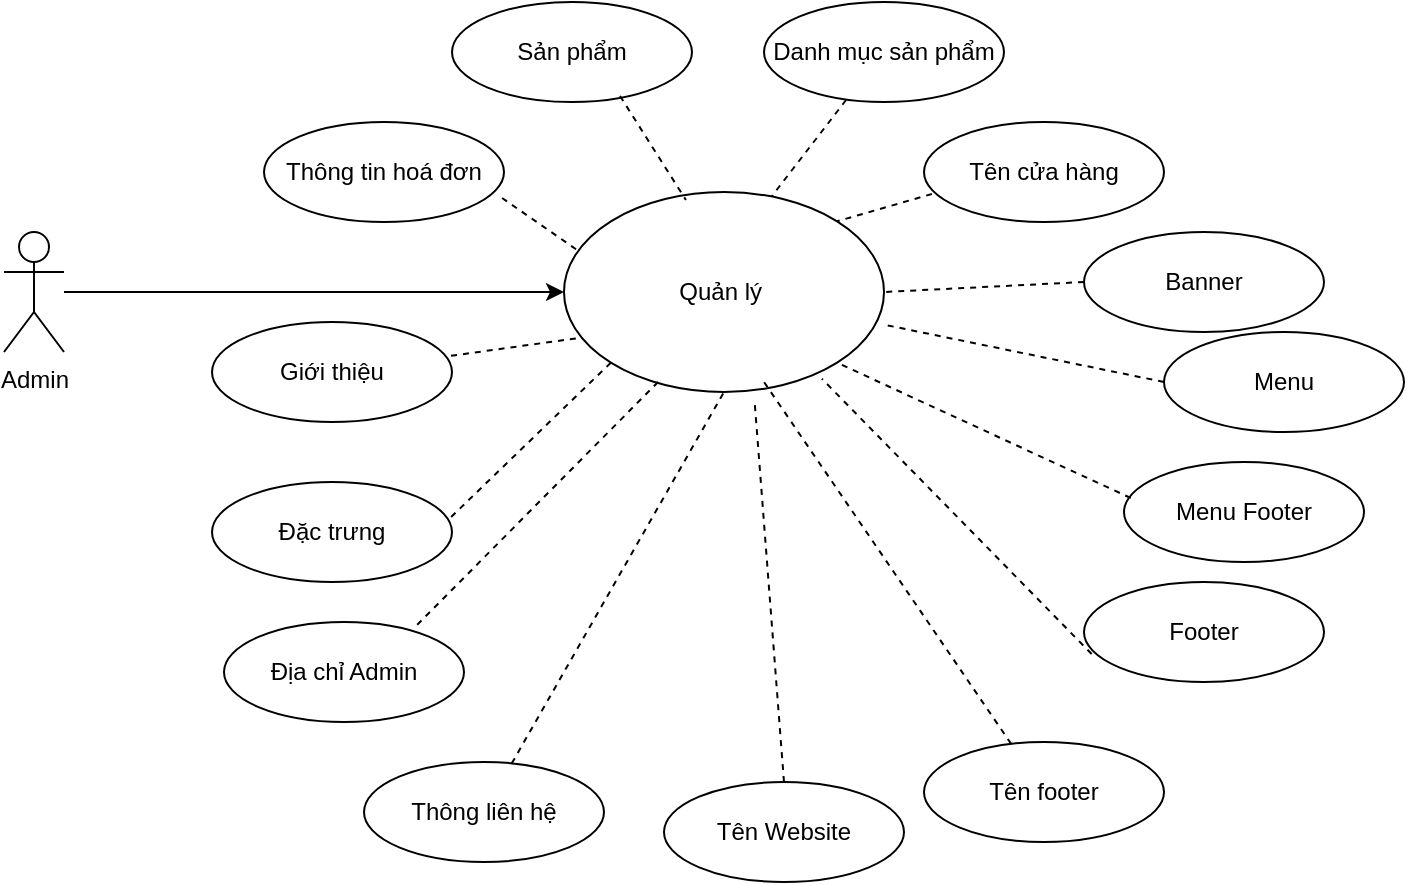 <mxfile version="22.1.21" type="device">
  <diagram id="C5RBs43oDa-KdzZeNtuy" name="Page-1">
    <mxGraphModel dx="1478" dy="766" grid="1" gridSize="10" guides="1" tooltips="1" connect="1" arrows="1" fold="1" page="1" pageScale="1" pageWidth="827" pageHeight="1169" math="0" shadow="0">
      <root>
        <mxCell id="WIyWlLk6GJQsqaUBKTNV-0" />
        <mxCell id="WIyWlLk6GJQsqaUBKTNV-1" parent="WIyWlLk6GJQsqaUBKTNV-0" />
        <mxCell id="Q4sOaQklLkpfDrS4APR7-26" style="edgeStyle=orthogonalEdgeStyle;rounded=0;orthogonalLoop=1;jettySize=auto;html=1;entryX=0;entryY=0.5;entryDx=0;entryDy=0;" parent="WIyWlLk6GJQsqaUBKTNV-1" source="y5p5e7FOgnwsol_OTvTh-0" target="y5p5e7FOgnwsol_OTvTh-13" edge="1">
          <mxGeometry relative="1" as="geometry" />
        </mxCell>
        <mxCell id="y5p5e7FOgnwsol_OTvTh-0" value="Admin" style="shape=umlActor;verticalLabelPosition=bottom;verticalAlign=top;html=1;outlineConnect=0;" parent="WIyWlLk6GJQsqaUBKTNV-1" vertex="1">
          <mxGeometry x="-50" y="185" width="30" height="60" as="geometry" />
        </mxCell>
        <mxCell id="y5p5e7FOgnwsol_OTvTh-1" value="Sản phẩm" style="ellipse;whiteSpace=wrap;html=1;" parent="WIyWlLk6GJQsqaUBKTNV-1" vertex="1">
          <mxGeometry x="174" y="70" width="120" height="50" as="geometry" />
        </mxCell>
        <mxCell id="y5p5e7FOgnwsol_OTvTh-2" value="Đặc trưng" style="ellipse;whiteSpace=wrap;html=1;" parent="WIyWlLk6GJQsqaUBKTNV-1" vertex="1">
          <mxGeometry x="54" y="310" width="120" height="50" as="geometry" />
        </mxCell>
        <mxCell id="y5p5e7FOgnwsol_OTvTh-3" value="Thông tin hoá đơn" style="ellipse;whiteSpace=wrap;html=1;" parent="WIyWlLk6GJQsqaUBKTNV-1" vertex="1">
          <mxGeometry x="80" y="130" width="120" height="50" as="geometry" />
        </mxCell>
        <mxCell id="y5p5e7FOgnwsol_OTvTh-10" value="Danh mục sản phẩm" style="ellipse;whiteSpace=wrap;html=1;" parent="WIyWlLk6GJQsqaUBKTNV-1" vertex="1">
          <mxGeometry x="330" y="70" width="120" height="50" as="geometry" />
        </mxCell>
        <mxCell id="y5p5e7FOgnwsol_OTvTh-11" value="Địa chỉ Admin" style="ellipse;whiteSpace=wrap;html=1;" parent="WIyWlLk6GJQsqaUBKTNV-1" vertex="1">
          <mxGeometry x="60" y="380" width="120" height="50" as="geometry" />
        </mxCell>
        <mxCell id="y5p5e7FOgnwsol_OTvTh-12" value="Thông liên hệ" style="ellipse;whiteSpace=wrap;html=1;" parent="WIyWlLk6GJQsqaUBKTNV-1" vertex="1">
          <mxGeometry x="130" y="450" width="120" height="50" as="geometry" />
        </mxCell>
        <mxCell id="y5p5e7FOgnwsol_OTvTh-13" value="Quản lý&amp;nbsp;" style="ellipse;whiteSpace=wrap;html=1;" parent="WIyWlLk6GJQsqaUBKTNV-1" vertex="1">
          <mxGeometry x="230" y="165" width="160" height="100" as="geometry" />
        </mxCell>
        <mxCell id="Q4sOaQklLkpfDrS4APR7-0" value="Banner" style="ellipse;whiteSpace=wrap;html=1;" parent="WIyWlLk6GJQsqaUBKTNV-1" vertex="1">
          <mxGeometry x="490" y="185" width="120" height="50" as="geometry" />
        </mxCell>
        <mxCell id="Q4sOaQklLkpfDrS4APR7-1" value="Tên cửa hàng" style="ellipse;whiteSpace=wrap;html=1;" parent="WIyWlLk6GJQsqaUBKTNV-1" vertex="1">
          <mxGeometry x="410" y="130" width="120" height="50" as="geometry" />
        </mxCell>
        <mxCell id="Q4sOaQklLkpfDrS4APR7-3" value="Tên footer" style="ellipse;whiteSpace=wrap;html=1;" parent="WIyWlLk6GJQsqaUBKTNV-1" vertex="1">
          <mxGeometry x="410" y="440" width="120" height="50" as="geometry" />
        </mxCell>
        <mxCell id="Q4sOaQklLkpfDrS4APR7-16" value="" style="endArrow=none;dashed=1;html=1;rounded=0;entryX=0.5;entryY=1;entryDx=0;entryDy=0;" parent="WIyWlLk6GJQsqaUBKTNV-1" source="y5p5e7FOgnwsol_OTvTh-12" target="y5p5e7FOgnwsol_OTvTh-13" edge="1">
          <mxGeometry width="50" height="50" relative="1" as="geometry">
            <mxPoint x="390" y="260" as="sourcePoint" />
            <mxPoint x="440" y="210" as="targetPoint" />
          </mxGeometry>
        </mxCell>
        <mxCell id="Q4sOaQklLkpfDrS4APR7-17" value="" style="endArrow=none;dashed=1;html=1;rounded=0;entryX=1;entryY=0.5;entryDx=0;entryDy=0;exitX=0;exitY=0.5;exitDx=0;exitDy=0;" parent="WIyWlLk6GJQsqaUBKTNV-1" source="Q4sOaQklLkpfDrS4APR7-0" target="y5p5e7FOgnwsol_OTvTh-13" edge="1">
          <mxGeometry width="50" height="50" relative="1" as="geometry">
            <mxPoint x="322" y="347" as="sourcePoint" />
            <mxPoint x="320" y="275" as="targetPoint" />
          </mxGeometry>
        </mxCell>
        <mxCell id="Q4sOaQklLkpfDrS4APR7-18" value="" style="endArrow=none;dashed=1;html=1;rounded=0;entryX=1;entryY=0;entryDx=0;entryDy=0;exitX=0.033;exitY=0.72;exitDx=0;exitDy=0;exitPerimeter=0;" parent="WIyWlLk6GJQsqaUBKTNV-1" source="Q4sOaQklLkpfDrS4APR7-1" target="y5p5e7FOgnwsol_OTvTh-13" edge="1">
          <mxGeometry width="50" height="50" relative="1" as="geometry">
            <mxPoint x="332" y="357" as="sourcePoint" />
            <mxPoint x="330" y="285" as="targetPoint" />
          </mxGeometry>
        </mxCell>
        <mxCell id="Q4sOaQklLkpfDrS4APR7-19" value="" style="endArrow=none;dashed=1;html=1;rounded=0;entryX=0.65;entryY=0.02;entryDx=0;entryDy=0;exitX=0.342;exitY=0.98;exitDx=0;exitDy=0;entryPerimeter=0;exitPerimeter=0;" parent="WIyWlLk6GJQsqaUBKTNV-1" source="y5p5e7FOgnwsol_OTvTh-10" target="y5p5e7FOgnwsol_OTvTh-13" edge="1">
          <mxGeometry width="50" height="50" relative="1" as="geometry">
            <mxPoint x="342" y="367" as="sourcePoint" />
            <mxPoint x="340" y="295" as="targetPoint" />
          </mxGeometry>
        </mxCell>
        <mxCell id="Q4sOaQklLkpfDrS4APR7-20" value="" style="endArrow=none;dashed=1;html=1;rounded=0;entryX=0.381;entryY=0.04;entryDx=0;entryDy=0;exitX=0.7;exitY=0.94;exitDx=0;exitDy=0;entryPerimeter=0;exitPerimeter=0;" parent="WIyWlLk6GJQsqaUBKTNV-1" source="y5p5e7FOgnwsol_OTvTh-1" target="y5p5e7FOgnwsol_OTvTh-13" edge="1">
          <mxGeometry width="50" height="50" relative="1" as="geometry">
            <mxPoint x="352" y="377" as="sourcePoint" />
            <mxPoint x="350" y="305" as="targetPoint" />
          </mxGeometry>
        </mxCell>
        <mxCell id="Q4sOaQklLkpfDrS4APR7-21" value="" style="endArrow=none;dashed=1;html=1;rounded=0;entryX=0.05;entryY=0.3;entryDx=0;entryDy=0;exitX=0.992;exitY=0.76;exitDx=0;exitDy=0;entryPerimeter=0;exitPerimeter=0;" parent="WIyWlLk6GJQsqaUBKTNV-1" source="y5p5e7FOgnwsol_OTvTh-3" target="y5p5e7FOgnwsol_OTvTh-13" edge="1">
          <mxGeometry width="50" height="50" relative="1" as="geometry">
            <mxPoint x="362" y="387" as="sourcePoint" />
            <mxPoint x="360" y="315" as="targetPoint" />
          </mxGeometry>
        </mxCell>
        <mxCell id="Q4sOaQklLkpfDrS4APR7-22" value="" style="endArrow=none;dashed=1;html=1;rounded=0;entryX=0.992;entryY=0.36;entryDx=0;entryDy=0;exitX=0;exitY=1;exitDx=0;exitDy=0;entryPerimeter=0;" parent="WIyWlLk6GJQsqaUBKTNV-1" source="y5p5e7FOgnwsol_OTvTh-13" target="y5p5e7FOgnwsol_OTvTh-2" edge="1">
          <mxGeometry width="50" height="50" relative="1" as="geometry">
            <mxPoint x="372" y="397" as="sourcePoint" />
            <mxPoint x="370" y="325" as="targetPoint" />
          </mxGeometry>
        </mxCell>
        <mxCell id="Q4sOaQklLkpfDrS4APR7-23" value="" style="endArrow=none;dashed=1;html=1;rounded=0;entryX=0.792;entryY=0.06;entryDx=0;entryDy=0;exitX=0.294;exitY=0.95;exitDx=0;exitDy=0;entryPerimeter=0;exitPerimeter=0;" parent="WIyWlLk6GJQsqaUBKTNV-1" source="y5p5e7FOgnwsol_OTvTh-13" target="y5p5e7FOgnwsol_OTvTh-11" edge="1">
          <mxGeometry width="50" height="50" relative="1" as="geometry">
            <mxPoint x="382" y="407" as="sourcePoint" />
            <mxPoint x="380" y="335" as="targetPoint" />
          </mxGeometry>
        </mxCell>
        <mxCell id="6jv_wTgtdW9Bguz4XcWG-0" value="Footer" style="ellipse;whiteSpace=wrap;html=1;" parent="WIyWlLk6GJQsqaUBKTNV-1" vertex="1">
          <mxGeometry x="490" y="360" width="120" height="50" as="geometry" />
        </mxCell>
        <mxCell id="6jv_wTgtdW9Bguz4XcWG-1" value="Menu Footer" style="ellipse;whiteSpace=wrap;html=1;" parent="WIyWlLk6GJQsqaUBKTNV-1" vertex="1">
          <mxGeometry x="510" y="300" width="120" height="50" as="geometry" />
        </mxCell>
        <mxCell id="6jv_wTgtdW9Bguz4XcWG-2" value="" style="endArrow=none;dashed=1;html=1;rounded=0;entryX=0.806;entryY=0.934;entryDx=0;entryDy=0;exitX=0.032;exitY=0.72;exitDx=0;exitDy=0;entryPerimeter=0;exitPerimeter=0;" parent="WIyWlLk6GJQsqaUBKTNV-1" source="6jv_wTgtdW9Bguz4XcWG-0" target="y5p5e7FOgnwsol_OTvTh-13" edge="1">
          <mxGeometry width="50" height="50" relative="1" as="geometry">
            <mxPoint x="430" y="432" as="sourcePoint" />
            <mxPoint x="472" y="300" as="targetPoint" />
          </mxGeometry>
        </mxCell>
        <mxCell id="6jv_wTgtdW9Bguz4XcWG-3" value="" style="endArrow=none;dashed=1;html=1;rounded=0;entryX=0.625;entryY=0.95;entryDx=0;entryDy=0;entryPerimeter=0;" parent="WIyWlLk6GJQsqaUBKTNV-1" source="Q4sOaQklLkpfDrS4APR7-3" target="y5p5e7FOgnwsol_OTvTh-13" edge="1">
          <mxGeometry width="50" height="50" relative="1" as="geometry">
            <mxPoint x="288" y="417" as="sourcePoint" />
            <mxPoint x="330" y="285" as="targetPoint" />
          </mxGeometry>
        </mxCell>
        <mxCell id="6jv_wTgtdW9Bguz4XcWG-4" value="" style="endArrow=none;dashed=1;html=1;rounded=0;entryX=1;entryY=1;entryDx=0;entryDy=0;exitX=0.028;exitY=0.36;exitDx=0;exitDy=0;exitPerimeter=0;" parent="WIyWlLk6GJQsqaUBKTNV-1" source="6jv_wTgtdW9Bguz4XcWG-1" target="y5p5e7FOgnwsol_OTvTh-13" edge="1">
          <mxGeometry width="50" height="50" relative="1" as="geometry">
            <mxPoint x="500" y="220" as="sourcePoint" />
            <mxPoint x="384" y="259" as="targetPoint" />
          </mxGeometry>
        </mxCell>
        <mxCell id="6jv_wTgtdW9Bguz4XcWG-5" value="Tên Website" style="ellipse;whiteSpace=wrap;html=1;" parent="WIyWlLk6GJQsqaUBKTNV-1" vertex="1">
          <mxGeometry x="280" y="460" width="120" height="50" as="geometry" />
        </mxCell>
        <mxCell id="6jv_wTgtdW9Bguz4XcWG-6" value="" style="endArrow=none;dashed=1;html=1;rounded=0;entryX=0.596;entryY=1.054;entryDx=0;entryDy=0;entryPerimeter=0;exitX=0.5;exitY=0;exitDx=0;exitDy=0;" parent="WIyWlLk6GJQsqaUBKTNV-1" source="6jv_wTgtdW9Bguz4XcWG-5" target="y5p5e7FOgnwsol_OTvTh-13" edge="1">
          <mxGeometry width="50" height="50" relative="1" as="geometry">
            <mxPoint x="168" y="471" as="sourcePoint" />
            <mxPoint x="320" y="275" as="targetPoint" />
          </mxGeometry>
        </mxCell>
        <mxCell id="6jv_wTgtdW9Bguz4XcWG-7" value="Menu" style="ellipse;whiteSpace=wrap;html=1;" parent="WIyWlLk6GJQsqaUBKTNV-1" vertex="1">
          <mxGeometry x="530" y="235" width="120" height="50" as="geometry" />
        </mxCell>
        <mxCell id="6jv_wTgtdW9Bguz4XcWG-8" value="" style="endArrow=none;dashed=1;html=1;rounded=0;entryX=0.996;entryY=0.662;entryDx=0;entryDy=0;exitX=0;exitY=0.5;exitDx=0;exitDy=0;entryPerimeter=0;" parent="WIyWlLk6GJQsqaUBKTNV-1" source="6jv_wTgtdW9Bguz4XcWG-7" target="y5p5e7FOgnwsol_OTvTh-13" edge="1">
          <mxGeometry width="50" height="50" relative="1" as="geometry">
            <mxPoint x="500" y="220" as="sourcePoint" />
            <mxPoint x="400" y="225" as="targetPoint" />
          </mxGeometry>
        </mxCell>
        <mxCell id="8oG7d2UO3fliNqijnM96-0" value="Giới thiệu" style="ellipse;whiteSpace=wrap;html=1;" vertex="1" parent="WIyWlLk6GJQsqaUBKTNV-1">
          <mxGeometry x="54" y="230" width="120" height="50" as="geometry" />
        </mxCell>
        <mxCell id="8oG7d2UO3fliNqijnM96-2" value="" style="endArrow=none;dashed=1;html=1;rounded=0;exitX=0.037;exitY=0.732;exitDx=0;exitDy=0;exitPerimeter=0;" edge="1" parent="WIyWlLk6GJQsqaUBKTNV-1" source="y5p5e7FOgnwsol_OTvTh-13" target="8oG7d2UO3fliNqijnM96-0">
          <mxGeometry width="50" height="50" relative="1" as="geometry">
            <mxPoint x="287" y="270" as="sourcePoint" />
            <mxPoint x="165" y="393" as="targetPoint" />
          </mxGeometry>
        </mxCell>
      </root>
    </mxGraphModel>
  </diagram>
</mxfile>
